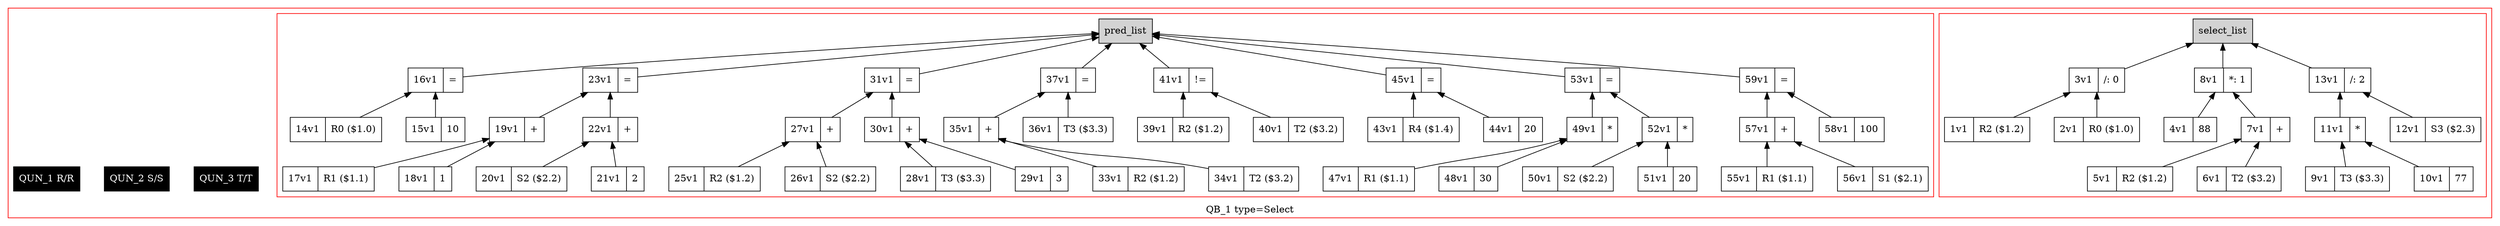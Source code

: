 digraph example1 {
    rankdir=BT;
    nodesep=0.5;
    ordering="in";
    node [shape=record];
  subgraph cluster_QB_1 {
    "QB_1_selectlist"[label="select_list",shape=box,style=filled];
    color = "red"
  subgraph cluster_select_listQB_1 {
    exprnode3v1[label="3v1|/: 0"];
    exprnode1v1 -> exprnode3v1;
    exprnode1v1[label="1v1|R2 ($1.2)"];
    exprnode2v1 -> exprnode3v1;
    exprnode2v1[label="2v1|R0 ($1.0)"];
    exprnode3v1 -> "QB_1_selectlist";
    exprnode8v1[label="8v1|*: 1"];
    exprnode4v1 -> exprnode8v1;
    exprnode4v1[label="4v1|88"];
    exprnode7v1 -> exprnode8v1;
    exprnode7v1[label="7v1|+"];
    exprnode5v1 -> exprnode7v1;
    exprnode5v1[label="5v1|R2 ($1.2)"];
    exprnode6v1 -> exprnode7v1;
    exprnode6v1[label="6v1|T2 ($3.2)"];
    exprnode8v1 -> "QB_1_selectlist";
    exprnode13v1[label="13v1|/: 2"];
    exprnode11v1 -> exprnode13v1;
    exprnode11v1[label="11v1|*"];
    exprnode9v1 -> exprnode11v1;
    exprnode9v1[label="9v1|T3 ($3.3)"];
    exprnode10v1 -> exprnode11v1;
    exprnode10v1[label="10v1|77"];
    exprnode12v1 -> exprnode13v1;
    exprnode12v1[label="12v1|S3 ($2.3)"];
    exprnode13v1 -> "QB_1_selectlist";
}
    "QUN_3"[label="QUN_3 T/T", fillcolor=black, fontcolor=white, style=filled]
    "QUN_2"[label="QUN_2 S/S", fillcolor=black, fontcolor=white, style=filled]
    "QUN_1"[label="QUN_1 R/R", fillcolor=black, fontcolor=white, style=filled]
  subgraph cluster_pred_listQB_1 {
    exprnode16v1[label="16v1|="];
    exprnode14v1 -> exprnode16v1;
    exprnode14v1[label="14v1|R0 ($1.0)"];
    exprnode15v1 -> exprnode16v1;
    exprnode15v1[label="15v1|10"];
    exprnode16v1 -> QB_1_pred_list;
    exprnode23v1[label="23v1|="];
    exprnode19v1 -> exprnode23v1;
    exprnode19v1[label="19v1|+"];
    exprnode17v1 -> exprnode19v1;
    exprnode17v1[label="17v1|R1 ($1.1)"];
    exprnode18v1 -> exprnode19v1;
    exprnode18v1[label="18v1|1"];
    exprnode22v1 -> exprnode23v1;
    exprnode22v1[label="22v1|+"];
    exprnode20v1 -> exprnode22v1;
    exprnode20v1[label="20v1|S2 ($2.2)"];
    exprnode21v1 -> exprnode22v1;
    exprnode21v1[label="21v1|2"];
    exprnode23v1 -> QB_1_pred_list;
    exprnode31v1[label="31v1|="];
    exprnode27v1 -> exprnode31v1;
    exprnode27v1[label="27v1|+"];
    exprnode25v1 -> exprnode27v1;
    exprnode25v1[label="25v1|R2 ($1.2)"];
    exprnode26v1 -> exprnode27v1;
    exprnode26v1[label="26v1|S2 ($2.2)"];
    exprnode30v1 -> exprnode31v1;
    exprnode30v1[label="30v1|+"];
    exprnode28v1 -> exprnode30v1;
    exprnode28v1[label="28v1|T3 ($3.3)"];
    exprnode29v1 -> exprnode30v1;
    exprnode29v1[label="29v1|3"];
    exprnode31v1 -> QB_1_pred_list;
    exprnode37v1[label="37v1|="];
    exprnode35v1 -> exprnode37v1;
    exprnode35v1[label="35v1|+"];
    exprnode33v1 -> exprnode35v1;
    exprnode33v1[label="33v1|R2 ($1.2)"];
    exprnode34v1 -> exprnode35v1;
    exprnode34v1[label="34v1|T2 ($3.2)"];
    exprnode36v1 -> exprnode37v1;
    exprnode36v1[label="36v1|T3 ($3.3)"];
    exprnode37v1 -> QB_1_pred_list;
    exprnode41v1[label="41v1|!="];
    exprnode39v1 -> exprnode41v1;
    exprnode39v1[label="39v1|R2 ($1.2)"];
    exprnode40v1 -> exprnode41v1;
    exprnode40v1[label="40v1|T2 ($3.2)"];
    exprnode41v1 -> QB_1_pred_list;
    exprnode45v1[label="45v1|="];
    exprnode43v1 -> exprnode45v1;
    exprnode43v1[label="43v1|R4 ($1.4)"];
    exprnode44v1 -> exprnode45v1;
    exprnode44v1[label="44v1|20"];
    exprnode45v1 -> QB_1_pred_list;
    exprnode53v1[label="53v1|="];
    exprnode49v1 -> exprnode53v1;
    exprnode49v1[label="49v1|*"];
    exprnode47v1 -> exprnode49v1;
    exprnode47v1[label="47v1|R1 ($1.1)"];
    exprnode48v1 -> exprnode49v1;
    exprnode48v1[label="48v1|30"];
    exprnode52v1 -> exprnode53v1;
    exprnode52v1[label="52v1|*"];
    exprnode50v1 -> exprnode52v1;
    exprnode50v1[label="50v1|S2 ($2.2)"];
    exprnode51v1 -> exprnode52v1;
    exprnode51v1[label="51v1|20"];
    exprnode53v1 -> QB_1_pred_list;
    exprnode59v1[label="59v1|="];
    exprnode57v1 -> exprnode59v1;
    exprnode57v1[label="57v1|+"];
    exprnode55v1 -> exprnode57v1;
    exprnode55v1[label="55v1|R1 ($1.1)"];
    exprnode56v1 -> exprnode57v1;
    exprnode56v1[label="56v1|S1 ($2.1)"];
    exprnode58v1 -> exprnode59v1;
    exprnode58v1[label="58v1|100"];
    exprnode59v1 -> QB_1_pred_list;
    "QB_1_pred_list"[label="pred_list",shape=box,style=filled];
}
    label = "QB_1 type=Select";
}
}
